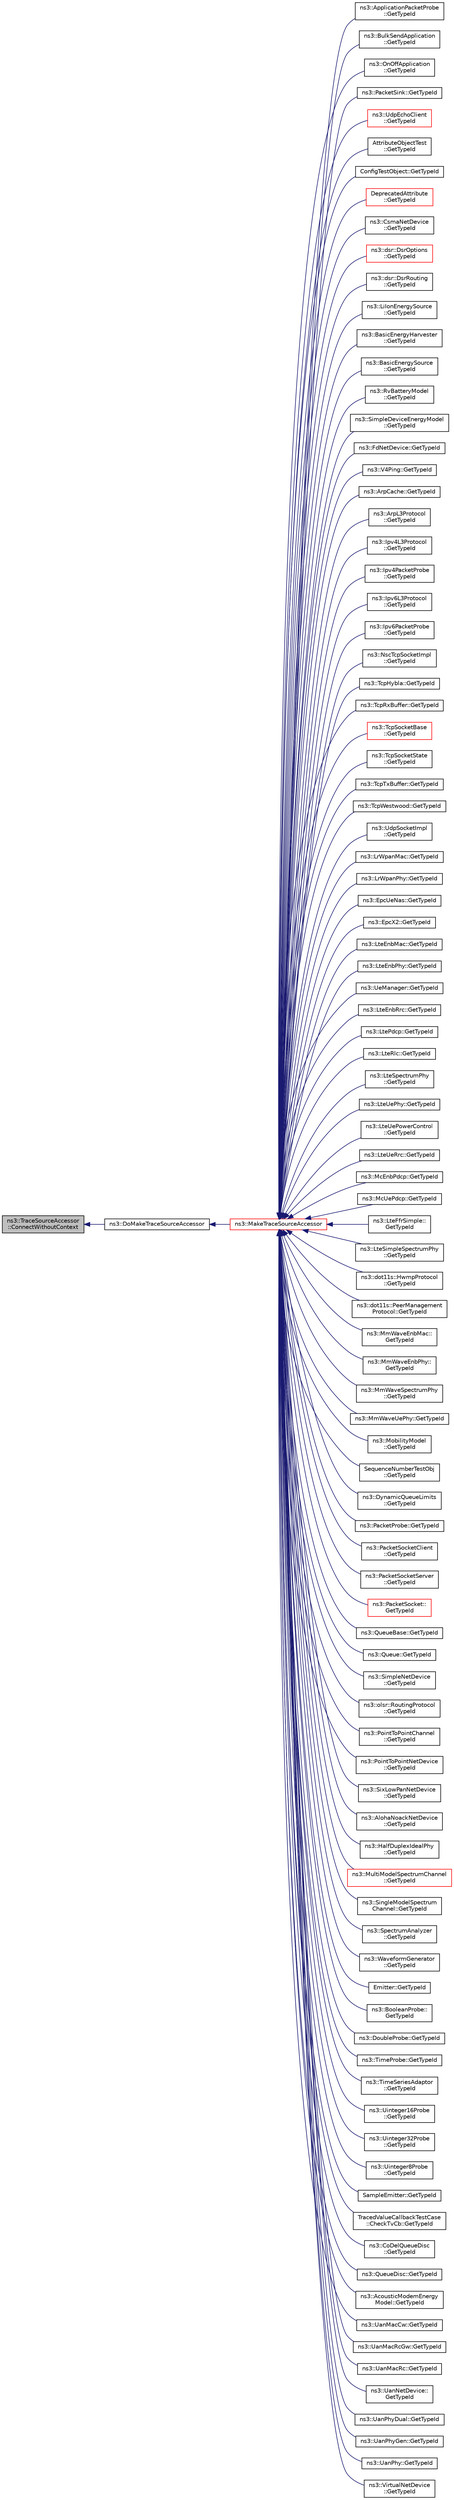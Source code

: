 digraph "ns3::TraceSourceAccessor::ConnectWithoutContext"
{
  edge [fontname="Helvetica",fontsize="10",labelfontname="Helvetica",labelfontsize="10"];
  node [fontname="Helvetica",fontsize="10",shape=record];
  rankdir="LR";
  Node1 [label="ns3::TraceSourceAccessor\l::ConnectWithoutContext",height=0.2,width=0.4,color="black", fillcolor="grey75", style="filled", fontcolor="black"];
  Node1 -> Node2 [dir="back",color="midnightblue",fontsize="10",style="solid"];
  Node2 [label="ns3::DoMakeTraceSourceAccessor",height=0.2,width=0.4,color="black", fillcolor="white", style="filled",URL="$dd/d41/group__tracing.html#ga58e9c4db480094cef0bb8d87118146e5"];
  Node2 -> Node3 [dir="back",color="midnightblue",fontsize="10",style="solid"];
  Node3 [label="ns3::MakeTraceSourceAccessor",height=0.2,width=0.4,color="red", fillcolor="white", style="filled",URL="$dd/d41/group__tracing.html#gab21a770b9855af4e8f69f7531ea4a6b0"];
  Node3 -> Node4 [dir="back",color="midnightblue",fontsize="10",style="solid"];
  Node4 [label="ns3::ApplicationPacketProbe\l::GetTypeId",height=0.2,width=0.4,color="black", fillcolor="white", style="filled",URL="$d6/dfc/classns3_1_1ApplicationPacketProbe.html#aeaab4ee7ff5a096c759241d18c052b43",tooltip="Get the type ID. "];
  Node3 -> Node5 [dir="back",color="midnightblue",fontsize="10",style="solid"];
  Node5 [label="ns3::BulkSendApplication\l::GetTypeId",height=0.2,width=0.4,color="black", fillcolor="white", style="filled",URL="$de/dc0/classns3_1_1BulkSendApplication.html#ae019765d0ae807c8072ceee06f7ca66c",tooltip="Get the type ID. "];
  Node3 -> Node6 [dir="back",color="midnightblue",fontsize="10",style="solid"];
  Node6 [label="ns3::OnOffApplication\l::GetTypeId",height=0.2,width=0.4,color="black", fillcolor="white", style="filled",URL="$dc/d04/classns3_1_1OnOffApplication.html#a7e8932f513ab370e05db14f28389a2ec",tooltip="Get the type ID. "];
  Node3 -> Node7 [dir="back",color="midnightblue",fontsize="10",style="solid"];
  Node7 [label="ns3::PacketSink::GetTypeId",height=0.2,width=0.4,color="black", fillcolor="white", style="filled",URL="$d9/dcb/classns3_1_1PacketSink.html#a1e48dd11e1375c234e0276b00919900e",tooltip="Get the type ID. "];
  Node3 -> Node8 [dir="back",color="midnightblue",fontsize="10",style="solid"];
  Node8 [label="ns3::UdpEchoClient\l::GetTypeId",height=0.2,width=0.4,color="red", fillcolor="white", style="filled",URL="$de/d6b/classns3_1_1UdpEchoClient.html#a588785708510507df96ccef98df75adc",tooltip="Get the type ID. "];
  Node3 -> Node9 [dir="back",color="midnightblue",fontsize="10",style="solid"];
  Node9 [label="AttributeObjectTest\l::GetTypeId",height=0.2,width=0.4,color="black", fillcolor="white", style="filled",URL="$d6/dae/classAttributeObjectTest.html#a1a3064dae19725ebd81d6da0a74e7021"];
  Node3 -> Node10 [dir="back",color="midnightblue",fontsize="10",style="solid"];
  Node10 [label="ConfigTestObject::GetTypeId",height=0.2,width=0.4,color="black", fillcolor="white", style="filled",URL="$d1/de0/classConfigTestObject.html#a931dcf86abddf44e4645f889eaf6abac"];
  Node3 -> Node11 [dir="back",color="midnightblue",fontsize="10",style="solid"];
  Node11 [label="DeprecatedAttribute\l::GetTypeId",height=0.2,width=0.4,color="red", fillcolor="white", style="filled",URL="$d6/d7e/classDeprecatedAttribute.html#a6288a8b7cf3b4b8ccc271c72d3241c9c"];
  Node3 -> Node12 [dir="back",color="midnightblue",fontsize="10",style="solid"];
  Node12 [label="ns3::CsmaNetDevice\l::GetTypeId",height=0.2,width=0.4,color="black", fillcolor="white", style="filled",URL="$d4/df2/classns3_1_1CsmaNetDevice.html#aee49acd8c695a21662f2111c7771e92b",tooltip="Get the type ID. "];
  Node3 -> Node13 [dir="back",color="midnightblue",fontsize="10",style="solid"];
  Node13 [label="ns3::dsr::DsrOptions\l::GetTypeId",height=0.2,width=0.4,color="red", fillcolor="white", style="filled",URL="$d7/d7e/classns3_1_1dsr_1_1DsrOptions.html#a30eca80bb80530a2c64064930b399b7c",tooltip="Get the type identificator. "];
  Node3 -> Node14 [dir="back",color="midnightblue",fontsize="10",style="solid"];
  Node14 [label="ns3::dsr::DsrRouting\l::GetTypeId",height=0.2,width=0.4,color="black", fillcolor="white", style="filled",URL="$df/d32/classns3_1_1dsr_1_1DsrRouting.html#add1c578a2b05d4e9bdd3d983b2e3b4ae",tooltip="Get the type identificator. "];
  Node3 -> Node15 [dir="back",color="midnightblue",fontsize="10",style="solid"];
  Node15 [label="ns3::LiIonEnergySource\l::GetTypeId",height=0.2,width=0.4,color="black", fillcolor="white", style="filled",URL="$dd/d9d/classns3_1_1LiIonEnergySource.html#ae8939dafa5adcf6ad3528db1a479e829"];
  Node3 -> Node16 [dir="back",color="midnightblue",fontsize="10",style="solid"];
  Node16 [label="ns3::BasicEnergyHarvester\l::GetTypeId",height=0.2,width=0.4,color="black", fillcolor="white", style="filled",URL="$d5/df9/classns3_1_1BasicEnergyHarvester.html#accbef0a2e6ad0d9f721b449561ecfd14"];
  Node3 -> Node17 [dir="back",color="midnightblue",fontsize="10",style="solid"];
  Node17 [label="ns3::BasicEnergySource\l::GetTypeId",height=0.2,width=0.4,color="black", fillcolor="white", style="filled",URL="$d1/db4/classns3_1_1BasicEnergySource.html#aa8c6107bebcb44214d0aa99ca5aa842e"];
  Node3 -> Node18 [dir="back",color="midnightblue",fontsize="10",style="solid"];
  Node18 [label="ns3::RvBatteryModel\l::GetTypeId",height=0.2,width=0.4,color="black", fillcolor="white", style="filled",URL="$db/db8/classns3_1_1RvBatteryModel.html#a427636046ac8a08ffe769cfe27239da2"];
  Node3 -> Node19 [dir="back",color="midnightblue",fontsize="10",style="solid"];
  Node19 [label="ns3::SimpleDeviceEnergyModel\l::GetTypeId",height=0.2,width=0.4,color="black", fillcolor="white", style="filled",URL="$d4/dca/classns3_1_1SimpleDeviceEnergyModel.html#a7c04d53de802969ae710f6d8bebab459"];
  Node3 -> Node20 [dir="back",color="midnightblue",fontsize="10",style="solid"];
  Node20 [label="ns3::FdNetDevice::GetTypeId",height=0.2,width=0.4,color="black", fillcolor="white", style="filled",URL="$d1/d50/classns3_1_1FdNetDevice.html#a8b80cb55852cbf8874d160bf2f4a3dc8",tooltip="Get the type ID. "];
  Node3 -> Node21 [dir="back",color="midnightblue",fontsize="10",style="solid"];
  Node21 [label="ns3::V4Ping::GetTypeId",height=0.2,width=0.4,color="black", fillcolor="white", style="filled",URL="$d3/da5/classns3_1_1V4Ping.html#af207b6dc0ed793798083c34a1c388770",tooltip="Get the type ID. "];
  Node3 -> Node22 [dir="back",color="midnightblue",fontsize="10",style="solid"];
  Node22 [label="ns3::ArpCache::GetTypeId",height=0.2,width=0.4,color="black", fillcolor="white", style="filled",URL="$d4/d81/classns3_1_1ArpCache.html#adc4d8785f0ea5a83b1248d580cfd9487",tooltip="Get the type ID. "];
  Node3 -> Node23 [dir="back",color="midnightblue",fontsize="10",style="solid"];
  Node23 [label="ns3::ArpL3Protocol\l::GetTypeId",height=0.2,width=0.4,color="black", fillcolor="white", style="filled",URL="$de/d05/classns3_1_1ArpL3Protocol.html#a2733879f637c220b7876ff5edaaefcdf",tooltip="Get the type ID. "];
  Node3 -> Node24 [dir="back",color="midnightblue",fontsize="10",style="solid"];
  Node24 [label="ns3::Ipv4L3Protocol\l::GetTypeId",height=0.2,width=0.4,color="black", fillcolor="white", style="filled",URL="$d2/dc9/classns3_1_1Ipv4L3Protocol.html#a6ba2da2443b09b292b75aad2a52ecc4b",tooltip="Get the type ID. "];
  Node3 -> Node25 [dir="back",color="midnightblue",fontsize="10",style="solid"];
  Node25 [label="ns3::Ipv4PacketProbe\l::GetTypeId",height=0.2,width=0.4,color="black", fillcolor="white", style="filled",URL="$d0/dd5/classns3_1_1Ipv4PacketProbe.html#ad5c77fc289c0f2b3b89454ba3a7b2eb5",tooltip="Get the type ID. "];
  Node3 -> Node26 [dir="back",color="midnightblue",fontsize="10",style="solid"];
  Node26 [label="ns3::Ipv6L3Protocol\l::GetTypeId",height=0.2,width=0.4,color="black", fillcolor="white", style="filled",URL="$d7/d74/classns3_1_1Ipv6L3Protocol.html#afb1b9affe13b7f2c4ccc0923fa291e11",tooltip="Get the type ID of this class. "];
  Node3 -> Node27 [dir="back",color="midnightblue",fontsize="10",style="solid"];
  Node27 [label="ns3::Ipv6PacketProbe\l::GetTypeId",height=0.2,width=0.4,color="black", fillcolor="white", style="filled",URL="$d6/d2c/classns3_1_1Ipv6PacketProbe.html#a29ddf89d820591b83f6723a7fdb7e377",tooltip="Get the type ID. "];
  Node3 -> Node28 [dir="back",color="midnightblue",fontsize="10",style="solid"];
  Node28 [label="ns3::NscTcpSocketImpl\l::GetTypeId",height=0.2,width=0.4,color="black", fillcolor="white", style="filled",URL="$d5/d8e/classns3_1_1NscTcpSocketImpl.html#a886312a28a0d8ee64dda7d84b5d24a6c",tooltip="Get the type ID. "];
  Node3 -> Node29 [dir="back",color="midnightblue",fontsize="10",style="solid"];
  Node29 [label="ns3::TcpHybla::GetTypeId",height=0.2,width=0.4,color="black", fillcolor="white", style="filled",URL="$d6/def/classns3_1_1TcpHybla.html#ab0713a818be55782fe433232f5cbc412",tooltip="Get the type ID. "];
  Node3 -> Node30 [dir="back",color="midnightblue",fontsize="10",style="solid"];
  Node30 [label="ns3::TcpRxBuffer::GetTypeId",height=0.2,width=0.4,color="black", fillcolor="white", style="filled",URL="$d3/d2b/classns3_1_1TcpRxBuffer.html#a8a130d844a17947fc541b4f94389306f",tooltip="Get the type ID. "];
  Node3 -> Node31 [dir="back",color="midnightblue",fontsize="10",style="solid"];
  Node31 [label="ns3::TcpSocketBase\l::GetTypeId",height=0.2,width=0.4,color="red", fillcolor="white", style="filled",URL="$d1/d45/classns3_1_1TcpSocketBase.html#a7aa3d6dfe929e6b61ead2217bc5a646a",tooltip="Get the type ID. "];
  Node3 -> Node32 [dir="back",color="midnightblue",fontsize="10",style="solid"];
  Node32 [label="ns3::TcpSocketState\l::GetTypeId",height=0.2,width=0.4,color="black", fillcolor="white", style="filled",URL="$dd/db9/classns3_1_1TcpSocketState.html#af48304b9a8dc7099f802a3d6d2ab0db2",tooltip="Get the type ID. "];
  Node3 -> Node33 [dir="back",color="midnightblue",fontsize="10",style="solid"];
  Node33 [label="ns3::TcpTxBuffer::GetTypeId",height=0.2,width=0.4,color="black", fillcolor="white", style="filled",URL="$d9/d1d/classns3_1_1TcpTxBuffer.html#a0e303ee2cabca6bf9785ddac2a0fb392",tooltip="Get the type ID. "];
  Node3 -> Node34 [dir="back",color="midnightblue",fontsize="10",style="solid"];
  Node34 [label="ns3::TcpWestwood::GetTypeId",height=0.2,width=0.4,color="black", fillcolor="white", style="filled",URL="$de/d56/classns3_1_1TcpWestwood.html#af992db5914335d1c8e5cac8fe5155e2c",tooltip="Get the type ID. "];
  Node3 -> Node35 [dir="back",color="midnightblue",fontsize="10",style="solid"];
  Node35 [label="ns3::UdpSocketImpl\l::GetTypeId",height=0.2,width=0.4,color="black", fillcolor="white", style="filled",URL="$d8/df7/classns3_1_1UdpSocketImpl.html#a4412f79ef3f0597cc1ac0dcf8922ee3a",tooltip="Get the type ID. "];
  Node3 -> Node36 [dir="back",color="midnightblue",fontsize="10",style="solid"];
  Node36 [label="ns3::LrWpanMac::GetTypeId",height=0.2,width=0.4,color="black", fillcolor="white", style="filled",URL="$db/d57/classns3_1_1LrWpanMac.html#a545f55d5d6c1c3aae2344fa42878fabe"];
  Node3 -> Node37 [dir="back",color="midnightblue",fontsize="10",style="solid"];
  Node37 [label="ns3::LrWpanPhy::GetTypeId",height=0.2,width=0.4,color="black", fillcolor="white", style="filled",URL="$d6/d61/classns3_1_1LrWpanPhy.html#a0f49346313924575b61679c52e769c19"];
  Node3 -> Node38 [dir="back",color="midnightblue",fontsize="10",style="solid"];
  Node38 [label="ns3::EpcUeNas::GetTypeId",height=0.2,width=0.4,color="black", fillcolor="white", style="filled",URL="$d3/d16/classns3_1_1EpcUeNas.html#a01679fd0f5c1576cc95c61e17a54736b"];
  Node3 -> Node39 [dir="back",color="midnightblue",fontsize="10",style="solid"];
  Node39 [label="ns3::EpcX2::GetTypeId",height=0.2,width=0.4,color="black", fillcolor="white", style="filled",URL="$df/d1e/classns3_1_1EpcX2.html#a4c5cfede886af2ff95ede07dda646e7d"];
  Node3 -> Node40 [dir="back",color="midnightblue",fontsize="10",style="solid"];
  Node40 [label="ns3::LteEnbMac::GetTypeId",height=0.2,width=0.4,color="black", fillcolor="white", style="filled",URL="$d5/d3a/classns3_1_1LteEnbMac.html#afc35c076ccdb8cb4b4f346c45e1af8af"];
  Node3 -> Node41 [dir="back",color="midnightblue",fontsize="10",style="solid"];
  Node41 [label="ns3::LteEnbPhy::GetTypeId",height=0.2,width=0.4,color="black", fillcolor="white", style="filled",URL="$d3/d51/classns3_1_1LteEnbPhy.html#ac00094d655f02e4d2eed10491f2b8bf5"];
  Node3 -> Node42 [dir="back",color="midnightblue",fontsize="10",style="solid"];
  Node42 [label="ns3::UeManager::GetTypeId",height=0.2,width=0.4,color="black", fillcolor="white", style="filled",URL="$de/d99/classns3_1_1UeManager.html#a03dcaf9e5a92ccf58e498e12b0f0d871"];
  Node3 -> Node43 [dir="back",color="midnightblue",fontsize="10",style="solid"];
  Node43 [label="ns3::LteEnbRrc::GetTypeId",height=0.2,width=0.4,color="black", fillcolor="white", style="filled",URL="$de/d65/classns3_1_1LteEnbRrc.html#a190eb3b4dd8f551a205878eceddac013"];
  Node3 -> Node44 [dir="back",color="midnightblue",fontsize="10",style="solid"];
  Node44 [label="ns3::LtePdcp::GetTypeId",height=0.2,width=0.4,color="black", fillcolor="white", style="filled",URL="$d6/d88/classns3_1_1LtePdcp.html#ae8f950b7225fc76436ba9418f81cdf53"];
  Node3 -> Node45 [dir="back",color="midnightblue",fontsize="10",style="solid"];
  Node45 [label="ns3::LteRlc::GetTypeId",height=0.2,width=0.4,color="black", fillcolor="white", style="filled",URL="$d9/d7c/classns3_1_1LteRlc.html#a1f1fb44428a0a40405d5cddfeabbe489"];
  Node3 -> Node46 [dir="back",color="midnightblue",fontsize="10",style="solid"];
  Node46 [label="ns3::LteSpectrumPhy\l::GetTypeId",height=0.2,width=0.4,color="black", fillcolor="white", style="filled",URL="$de/def/classns3_1_1LteSpectrumPhy.html#acf8414fd80aca01581e9e3fb37e5d059"];
  Node3 -> Node47 [dir="back",color="midnightblue",fontsize="10",style="solid"];
  Node47 [label="ns3::LteUePhy::GetTypeId",height=0.2,width=0.4,color="black", fillcolor="white", style="filled",URL="$da/ddd/classns3_1_1LteUePhy.html#a6934c332600719042027da84e70e82a1"];
  Node3 -> Node48 [dir="back",color="midnightblue",fontsize="10",style="solid"];
  Node48 [label="ns3::LteUePowerControl\l::GetTypeId",height=0.2,width=0.4,color="black", fillcolor="white", style="filled",URL="$db/d99/classns3_1_1LteUePowerControl.html#af1e5b1f2309616cbebfb381bcd3d1689"];
  Node3 -> Node49 [dir="back",color="midnightblue",fontsize="10",style="solid"];
  Node49 [label="ns3::LteUeRrc::GetTypeId",height=0.2,width=0.4,color="black", fillcolor="white", style="filled",URL="$d7/d1c/classns3_1_1LteUeRrc.html#accc602839ad1d8fda3f50944e4426b57"];
  Node3 -> Node50 [dir="back",color="midnightblue",fontsize="10",style="solid"];
  Node50 [label="ns3::McEnbPdcp::GetTypeId",height=0.2,width=0.4,color="black", fillcolor="white", style="filled",URL="$d0/de1/classns3_1_1McEnbPdcp.html#adee0ed06c49e4fd620acdb097b595558"];
  Node3 -> Node51 [dir="back",color="midnightblue",fontsize="10",style="solid"];
  Node51 [label="ns3::McUePdcp::GetTypeId",height=0.2,width=0.4,color="black", fillcolor="white", style="filled",URL="$d2/d69/classns3_1_1McUePdcp.html#adec42632b1e08ad8b239a1e29f58323e"];
  Node3 -> Node52 [dir="back",color="midnightblue",fontsize="10",style="solid"];
  Node52 [label="ns3::LteFfrSimple::\lGetTypeId",height=0.2,width=0.4,color="black", fillcolor="white", style="filled",URL="$d2/d96/classns3_1_1LteFfrSimple.html#aaefe303778e635e2daa55de8ed335429"];
  Node3 -> Node53 [dir="back",color="midnightblue",fontsize="10",style="solid"];
  Node53 [label="ns3::LteSimpleSpectrumPhy\l::GetTypeId",height=0.2,width=0.4,color="black", fillcolor="white", style="filled",URL="$d7/dc4/classns3_1_1LteSimpleSpectrumPhy.html#a1cf14b8e117f6472e4b6314da3667aef"];
  Node3 -> Node54 [dir="back",color="midnightblue",fontsize="10",style="solid"];
  Node54 [label="ns3::dot11s::HwmpProtocol\l::GetTypeId",height=0.2,width=0.4,color="black", fillcolor="white", style="filled",URL="$de/d15/classns3_1_1dot11s_1_1HwmpProtocol.html#a78243b5b294c6ab278cc0acae95960ac",tooltip="Get the type ID. "];
  Node3 -> Node55 [dir="back",color="midnightblue",fontsize="10",style="solid"];
  Node55 [label="ns3::dot11s::PeerManagement\lProtocol::GetTypeId",height=0.2,width=0.4,color="black", fillcolor="white", style="filled",URL="$d7/d46/classns3_1_1dot11s_1_1PeerManagementProtocol.html#a8341f80d9b79e21cf9cf6dbdd88db3e0",tooltip="Get the type ID. "];
  Node3 -> Node56 [dir="back",color="midnightblue",fontsize="10",style="solid"];
  Node56 [label="ns3::MmWaveEnbMac::\lGetTypeId",height=0.2,width=0.4,color="black", fillcolor="white", style="filled",URL="$d5/dcd/classns3_1_1MmWaveEnbMac.html#ab086df1e024b272a373c90f47cf1de16"];
  Node3 -> Node57 [dir="back",color="midnightblue",fontsize="10",style="solid"];
  Node57 [label="ns3::MmWaveEnbPhy::\lGetTypeId",height=0.2,width=0.4,color="black", fillcolor="white", style="filled",URL="$d1/d58/classns3_1_1MmWaveEnbPhy.html#a9d3cfef5a3c79b532d6f349898f69080"];
  Node3 -> Node58 [dir="back",color="midnightblue",fontsize="10",style="solid"];
  Node58 [label="ns3::MmWaveSpectrumPhy\l::GetTypeId",height=0.2,width=0.4,color="black", fillcolor="white", style="filled",URL="$de/d08/classns3_1_1MmWaveSpectrumPhy.html#abdfa2e96a4af7b8067be1343c2939ca4"];
  Node3 -> Node59 [dir="back",color="midnightblue",fontsize="10",style="solid"];
  Node59 [label="ns3::MmWaveUePhy::GetTypeId",height=0.2,width=0.4,color="black", fillcolor="white", style="filled",URL="$d8/df0/classns3_1_1MmWaveUePhy.html#a378cee109a961a6a4c0a88bfb373a087"];
  Node3 -> Node60 [dir="back",color="midnightblue",fontsize="10",style="solid"];
  Node60 [label="ns3::MobilityModel\l::GetTypeId",height=0.2,width=0.4,color="black", fillcolor="white", style="filled",URL="$d4/dc5/classns3_1_1MobilityModel.html#a3d1346ba74cc805812fac131070ba439"];
  Node3 -> Node61 [dir="back",color="midnightblue",fontsize="10",style="solid"];
  Node61 [label="SequenceNumberTestObj\l::GetTypeId",height=0.2,width=0.4,color="black", fillcolor="white", style="filled",URL="$d4/d47/classSequenceNumberTestObj.html#af879e9bdce24723847b6098d9d6c775e"];
  Node3 -> Node62 [dir="back",color="midnightblue",fontsize="10",style="solid"];
  Node62 [label="ns3::DynamicQueueLimits\l::GetTypeId",height=0.2,width=0.4,color="black", fillcolor="white", style="filled",URL="$d6/dd0/classns3_1_1DynamicQueueLimits.html#a48fa5aa72ebd0ff946f4c41a24847470",tooltip="Get the type ID. "];
  Node3 -> Node63 [dir="back",color="midnightblue",fontsize="10",style="solid"];
  Node63 [label="ns3::PacketProbe::GetTypeId",height=0.2,width=0.4,color="black", fillcolor="white", style="filled",URL="$dc/d46/classns3_1_1PacketProbe.html#a746586a5e8a94585ab820ec72fac8c82",tooltip="Get the type ID. "];
  Node3 -> Node64 [dir="back",color="midnightblue",fontsize="10",style="solid"];
  Node64 [label="ns3::PacketSocketClient\l::GetTypeId",height=0.2,width=0.4,color="black", fillcolor="white", style="filled",URL="$d0/dcc/classns3_1_1PacketSocketClient.html#a0a45e7e1e1441f28ca706d52bdd24d95",tooltip="Get the type ID. "];
  Node3 -> Node65 [dir="back",color="midnightblue",fontsize="10",style="solid"];
  Node65 [label="ns3::PacketSocketServer\l::GetTypeId",height=0.2,width=0.4,color="black", fillcolor="white", style="filled",URL="$dd/d00/classns3_1_1PacketSocketServer.html#a42ee331241cef8af74eb597ad1e9193d",tooltip="Get the type ID. "];
  Node3 -> Node66 [dir="back",color="midnightblue",fontsize="10",style="solid"];
  Node66 [label="ns3::PacketSocket::\lGetTypeId",height=0.2,width=0.4,color="red", fillcolor="white", style="filled",URL="$db/d5c/classns3_1_1PacketSocket.html#aa6d6009b60e1d9b8b6af64446bb68282",tooltip="Get the type ID. "];
  Node3 -> Node67 [dir="back",color="midnightblue",fontsize="10",style="solid"];
  Node67 [label="ns3::QueueBase::GetTypeId",height=0.2,width=0.4,color="black", fillcolor="white", style="filled",URL="$df/dbd/classns3_1_1QueueBase.html#add3b6a5d65660fb27127044315fb62cd",tooltip="Get the type ID. "];
  Node3 -> Node68 [dir="back",color="midnightblue",fontsize="10",style="solid"];
  Node68 [label="ns3::Queue::GetTypeId",height=0.2,width=0.4,color="black", fillcolor="white", style="filled",URL="$da/d8f/classns3_1_1Queue.html#af1cd6a86d4d571bbfa08b65adb0cbf7a",tooltip="Get the type ID. "];
  Node3 -> Node69 [dir="back",color="midnightblue",fontsize="10",style="solid"];
  Node69 [label="ns3::SimpleNetDevice\l::GetTypeId",height=0.2,width=0.4,color="black", fillcolor="white", style="filled",URL="$d2/d8f/classns3_1_1SimpleNetDevice.html#a7408afc44fb59d120b5510882eb70339",tooltip="Get the type ID. "];
  Node3 -> Node70 [dir="back",color="midnightblue",fontsize="10",style="solid"];
  Node70 [label="ns3::olsr::RoutingProtocol\l::GetTypeId",height=0.2,width=0.4,color="black", fillcolor="white", style="filled",URL="$d6/dbb/classns3_1_1olsr_1_1RoutingProtocol.html#a8c75d345a2a52bc56919f469d3e09849",tooltip="Get the type ID. "];
  Node3 -> Node71 [dir="back",color="midnightblue",fontsize="10",style="solid"];
  Node71 [label="ns3::PointToPointChannel\l::GetTypeId",height=0.2,width=0.4,color="black", fillcolor="white", style="filled",URL="$dd/da8/classns3_1_1PointToPointChannel.html#ab5e3b68bc87dc825920c0eda06c960f4",tooltip="Get the TypeId. "];
  Node3 -> Node72 [dir="back",color="midnightblue",fontsize="10",style="solid"];
  Node72 [label="ns3::PointToPointNetDevice\l::GetTypeId",height=0.2,width=0.4,color="black", fillcolor="white", style="filled",URL="$db/d2f/classns3_1_1PointToPointNetDevice.html#a045e48d24e615c82db1a9a952a9725b5",tooltip="Get the TypeId. "];
  Node3 -> Node73 [dir="back",color="midnightblue",fontsize="10",style="solid"];
  Node73 [label="ns3::SixLowPanNetDevice\l::GetTypeId",height=0.2,width=0.4,color="black", fillcolor="white", style="filled",URL="$d1/d2b/classns3_1_1SixLowPanNetDevice.html#a744728b84055111218b43824c598e30c",tooltip="Get the type ID. "];
  Node3 -> Node74 [dir="back",color="midnightblue",fontsize="10",style="solid"];
  Node74 [label="ns3::AlohaNoackNetDevice\l::GetTypeId",height=0.2,width=0.4,color="black", fillcolor="white", style="filled",URL="$d1/dd6/classns3_1_1AlohaNoackNetDevice.html#a796a6c8182b1a6e3149407a7df561b05",tooltip="Get the type ID. "];
  Node3 -> Node75 [dir="back",color="midnightblue",fontsize="10",style="solid"];
  Node75 [label="ns3::HalfDuplexIdealPhy\l::GetTypeId",height=0.2,width=0.4,color="black", fillcolor="white", style="filled",URL="$d9/d5b/classns3_1_1HalfDuplexIdealPhy.html#af4705566e19a5fd9a6df811f20f20cd6",tooltip="Get the type ID. "];
  Node3 -> Node76 [dir="back",color="midnightblue",fontsize="10",style="solid"];
  Node76 [label="ns3::MultiModelSpectrumChannel\l::GetTypeId",height=0.2,width=0.4,color="red", fillcolor="white", style="filled",URL="$d3/d89/classns3_1_1MultiModelSpectrumChannel.html#a4c20afc779f968ffa3d3adb3860bf77f",tooltip="Get the type ID. "];
  Node3 -> Node77 [dir="back",color="midnightblue",fontsize="10",style="solid"];
  Node77 [label="ns3::SingleModelSpectrum\lChannel::GetTypeId",height=0.2,width=0.4,color="black", fillcolor="white", style="filled",URL="$d1/d90/classns3_1_1SingleModelSpectrumChannel.html#a87f85fa88ab72983eb58303987848cbe",tooltip="Get the type ID. "];
  Node3 -> Node78 [dir="back",color="midnightblue",fontsize="10",style="solid"];
  Node78 [label="ns3::SpectrumAnalyzer\l::GetTypeId",height=0.2,width=0.4,color="black", fillcolor="white", style="filled",URL="$dc/d5a/classns3_1_1SpectrumAnalyzer.html#a7e5593739372939a2ac575d15f56ff3d",tooltip="Get the type ID. "];
  Node3 -> Node79 [dir="back",color="midnightblue",fontsize="10",style="solid"];
  Node79 [label="ns3::WaveformGenerator\l::GetTypeId",height=0.2,width=0.4,color="black", fillcolor="white", style="filled",URL="$d4/dbc/classns3_1_1WaveformGenerator.html#af0b90ec9f277ef4ea28c5a56788d6ca4",tooltip="Get the type ID. "];
  Node3 -> Node80 [dir="back",color="midnightblue",fontsize="10",style="solid"];
  Node80 [label="Emitter::GetTypeId",height=0.2,width=0.4,color="black", fillcolor="white", style="filled",URL="$df/de9/classEmitter.html#af3e749a2a55f296bd9c04386248e1913"];
  Node3 -> Node81 [dir="back",color="midnightblue",fontsize="10",style="solid"];
  Node81 [label="ns3::BooleanProbe::\lGetTypeId",height=0.2,width=0.4,color="black", fillcolor="white", style="filled",URL="$d0/d82/classns3_1_1BooleanProbe.html#a67fd754e1b8332a97b19c25b70b331b7",tooltip="Get the type ID. "];
  Node3 -> Node82 [dir="back",color="midnightblue",fontsize="10",style="solid"];
  Node82 [label="ns3::DoubleProbe::GetTypeId",height=0.2,width=0.4,color="black", fillcolor="white", style="filled",URL="$da/d26/classns3_1_1DoubleProbe.html#ace0a3e9fd30c5412cecf3d2b4c935429",tooltip="Get the type ID. "];
  Node3 -> Node83 [dir="back",color="midnightblue",fontsize="10",style="solid"];
  Node83 [label="ns3::TimeProbe::GetTypeId",height=0.2,width=0.4,color="black", fillcolor="white", style="filled",URL="$d1/d0e/classns3_1_1TimeProbe.html#a3eb8e61771557e9b58ea514f2bc54ce5",tooltip="Get the type ID. "];
  Node3 -> Node84 [dir="back",color="midnightblue",fontsize="10",style="solid"];
  Node84 [label="ns3::TimeSeriesAdaptor\l::GetTypeId",height=0.2,width=0.4,color="black", fillcolor="white", style="filled",URL="$d7/d3e/classns3_1_1TimeSeriesAdaptor.html#a22a665f697380cec348b623eaea11552",tooltip="Get the type ID. "];
  Node3 -> Node85 [dir="back",color="midnightblue",fontsize="10",style="solid"];
  Node85 [label="ns3::Uinteger16Probe\l::GetTypeId",height=0.2,width=0.4,color="black", fillcolor="white", style="filled",URL="$d0/db7/classns3_1_1Uinteger16Probe.html#ac9e36b6d560839385c4769f1d2fceacb",tooltip="Get the type ID. "];
  Node3 -> Node86 [dir="back",color="midnightblue",fontsize="10",style="solid"];
  Node86 [label="ns3::Uinteger32Probe\l::GetTypeId",height=0.2,width=0.4,color="black", fillcolor="white", style="filled",URL="$d8/de3/classns3_1_1Uinteger32Probe.html#a7a5db553d7f0881f9d05574e144a0823",tooltip="Get the type ID. "];
  Node3 -> Node87 [dir="back",color="midnightblue",fontsize="10",style="solid"];
  Node87 [label="ns3::Uinteger8Probe\l::GetTypeId",height=0.2,width=0.4,color="black", fillcolor="white", style="filled",URL="$d3/d2b/classns3_1_1Uinteger8Probe.html#a514e92b16bae5c529857dbae57ec3142",tooltip="Get the type ID. "];
  Node3 -> Node88 [dir="back",color="midnightblue",fontsize="10",style="solid"];
  Node88 [label="SampleEmitter::GetTypeId",height=0.2,width=0.4,color="black", fillcolor="white", style="filled",URL="$d0/dd6/classSampleEmitter.html#a87b76cbb1be577cfcd9304be56a5abf7"];
  Node3 -> Node89 [dir="back",color="midnightblue",fontsize="10",style="solid"];
  Node89 [label="TracedValueCallbackTestCase\l::CheckTvCb::GetTypeId",height=0.2,width=0.4,color="black", fillcolor="white", style="filled",URL="$d8/dcc/classTracedValueCallbackTestCase_1_1CheckTvCb.html#a235097b2a2fa320df1be86bb6f203fa3"];
  Node3 -> Node90 [dir="back",color="midnightblue",fontsize="10",style="solid"];
  Node90 [label="ns3::CoDelQueueDisc\l::GetTypeId",height=0.2,width=0.4,color="black", fillcolor="white", style="filled",URL="$de/d17/classns3_1_1CoDelQueueDisc.html#ae0ee4bf739d0a32330de43741a362f59",tooltip="Get the type ID. "];
  Node3 -> Node91 [dir="back",color="midnightblue",fontsize="10",style="solid"];
  Node91 [label="ns3::QueueDisc::GetTypeId",height=0.2,width=0.4,color="black", fillcolor="white", style="filled",URL="$d0/d7b/classns3_1_1QueueDisc.html#a425dcb905ce9b18fa5e83316fc63961e",tooltip="Get the type ID. "];
  Node3 -> Node92 [dir="back",color="midnightblue",fontsize="10",style="solid"];
  Node92 [label="ns3::AcousticModemEnergy\lModel::GetTypeId",height=0.2,width=0.4,color="black", fillcolor="white", style="filled",URL="$d4/da6/classns3_1_1AcousticModemEnergyModel.html#a9261890776d876f46b1d48de27b74443"];
  Node3 -> Node93 [dir="back",color="midnightblue",fontsize="10",style="solid"];
  Node93 [label="ns3::UanMacCw::GetTypeId",height=0.2,width=0.4,color="black", fillcolor="white", style="filled",URL="$da/db3/classns3_1_1UanMacCw.html#a300db491f9fe9a035b5782cbf4ee5dc3"];
  Node3 -> Node94 [dir="back",color="midnightblue",fontsize="10",style="solid"];
  Node94 [label="ns3::UanMacRcGw::GetTypeId",height=0.2,width=0.4,color="black", fillcolor="white", style="filled",URL="$d5/da2/classns3_1_1UanMacRcGw.html#a2e43f95acb5fa3847daf1883233fe791"];
  Node3 -> Node95 [dir="back",color="midnightblue",fontsize="10",style="solid"];
  Node95 [label="ns3::UanMacRc::GetTypeId",height=0.2,width=0.4,color="black", fillcolor="white", style="filled",URL="$dd/d87/classns3_1_1UanMacRc.html#aeb7e40a495e83b9d0bc64ccea9a896a5"];
  Node3 -> Node96 [dir="back",color="midnightblue",fontsize="10",style="solid"];
  Node96 [label="ns3::UanNetDevice::\lGetTypeId",height=0.2,width=0.4,color="black", fillcolor="white", style="filled",URL="$d3/d57/classns3_1_1UanNetDevice.html#a8dc58ba9c4e22e1468f987fa047e565b"];
  Node3 -> Node97 [dir="back",color="midnightblue",fontsize="10",style="solid"];
  Node97 [label="ns3::UanPhyDual::GetTypeId",height=0.2,width=0.4,color="black", fillcolor="white", style="filled",URL="$dd/dfb/classns3_1_1UanPhyDual.html#a752fb11320bd10e9ae1d92561eb02bac"];
  Node3 -> Node98 [dir="back",color="midnightblue",fontsize="10",style="solid"];
  Node98 [label="ns3::UanPhyGen::GetTypeId",height=0.2,width=0.4,color="black", fillcolor="white", style="filled",URL="$da/d4e/classns3_1_1UanPhyGen.html#a94d147ce22f89c46d8699ccabee242df"];
  Node3 -> Node99 [dir="back",color="midnightblue",fontsize="10",style="solid"];
  Node99 [label="ns3::UanPhy::GetTypeId",height=0.2,width=0.4,color="black", fillcolor="white", style="filled",URL="$d5/d10/classns3_1_1UanPhy.html#a9a9feb225f7c24d41b0ee06d1f55275f"];
  Node3 -> Node100 [dir="back",color="midnightblue",fontsize="10",style="solid"];
  Node100 [label="ns3::VirtualNetDevice\l::GetTypeId",height=0.2,width=0.4,color="black", fillcolor="white", style="filled",URL="$da/d03/classns3_1_1VirtualNetDevice.html#a7f923e2ff1ecd669740a5221b703dab1"];
}
